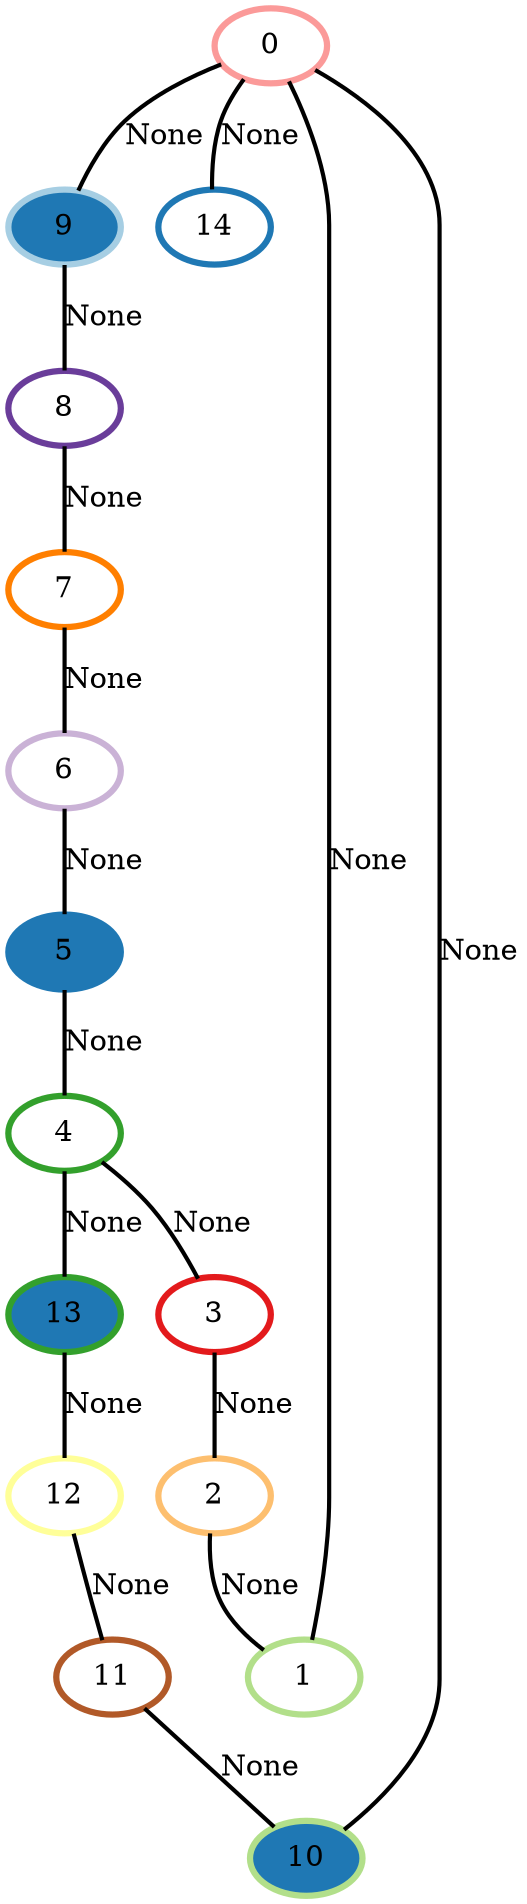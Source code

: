graph G {
    0 [penwidth=3,label="0",color=5, colorscheme=paired12]
    1 [penwidth=3,label="1",color=3, colorscheme=paired12]
    2 [penwidth=3,label="2",color=7, colorscheme=paired12]
    3 [penwidth=3,label="3",color=6, colorscheme=paired12]
    4 [penwidth=3,label="4",color=4, colorscheme=paired12]
    5 [penwidth=3,label="5",color=2, colorscheme=paired12,style=filled,fillcolor=2]
    6 [penwidth=3,label="6",color=9, colorscheme=paired12]
    7 [penwidth=3,label="7",color=8, colorscheme=paired12]
    8 [penwidth=3,label="8",color=10, colorscheme=paired12]
    9 [penwidth=3,label="9",color=1, colorscheme=paired12,style=filled,fillcolor=2]
    10 [penwidth=3,label="10",color=3, colorscheme=paired12,style=filled,fillcolor=2]
    11 [penwidth=3,label="11",color=12, colorscheme=paired12]
    12 [penwidth=3,label="12",color=11, colorscheme=paired12]
    13 [penwidth=3,label="13",color=4, colorscheme=paired12,style=filled,fillcolor=2]
    14 [penwidth=3,label="14",color=2, colorscheme=paired12]

    1--0 [penwidth=2,label="None"]
    2--1 [penwidth=2,label="None"]
    3--2 [penwidth=2,label="None"]
    4--3 [penwidth=2,label="None"]
    5--4 [penwidth=2,label="None"]
    6--5 [penwidth=2,label="None"]
    7--6 [penwidth=2,label="None"]
    8--7 [penwidth=2,label="None"]
    9--8 [penwidth=2,label="None"]
    0--9 [penwidth=2,label="None"]
    10--0 [penwidth=2,label="None"]
    11--10 [penwidth=2,label="None"]
    12--11 [penwidth=2,label="None"]
    13--12 [penwidth=2,label="None"]
    4--13 [penwidth=2,label="None"]
    0--14 [penwidth=2,label="None"]
}